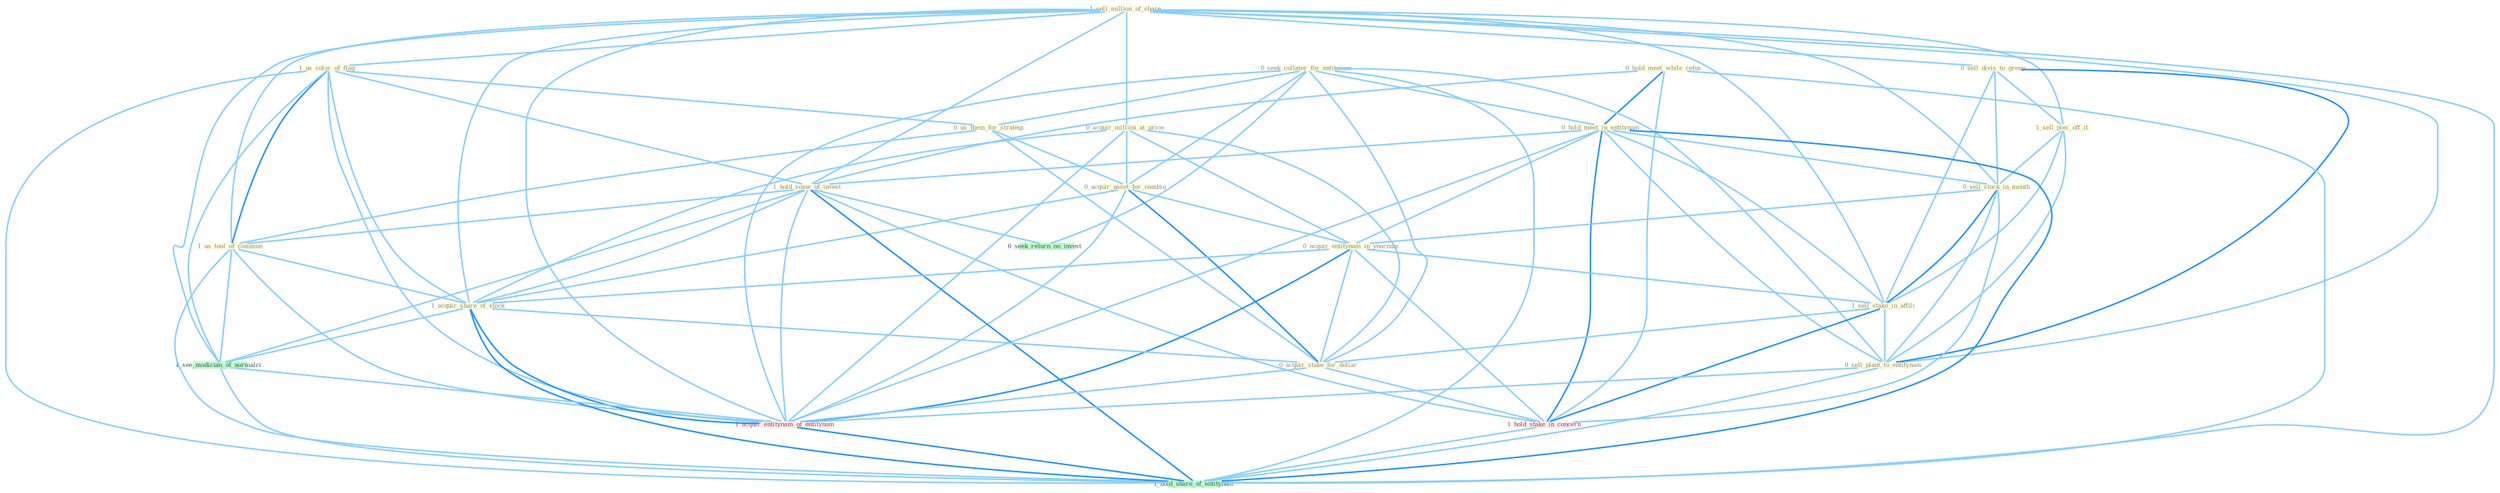 Graph G{ 
    node
    [shape=polygon,style=filled,width=.5,height=.06,color="#BDFCC9",fixedsize=true,fontsize=4,
    fontcolor="#2f4f4f"];
    {node
    [color="#ffffe0", fontcolor="#8b7d6b"] "1_sell_million_of_share " "0_acquir_million_at_price " "0_sell_divis_to_group " "1_sell_piec_off_it " "0_hold_meet_while_refus " "0_seek_collater_for_entitynam " "1_us_color_of_flag " "0_hold_meet_in_entitynam " "0_sell_stock_in_month " "0_us_them_for_strategi " "0_acquir_asset_for_combin " "1_hold_some_of_invest " "1_us_tool_of_commun " "0_acquir_entitynam_in_yearnum " "1_sell_stake_in_affili " "1_acquir_share_of_stock " "0_acquir_stake_for_dollar " "0_sell_plant_to_entitynam "}
{node [color="#fff0f5", fontcolor="#b22222"] "1_hold_stake_in_concern " "1_acquir_entitynam_of_entitynam "}
edge [color="#B0E2FF"];

	"1_sell_million_of_share " -- "0_acquir_million_at_price " [w="1", color="#87cefa" ];
	"1_sell_million_of_share " -- "0_sell_divis_to_group " [w="1", color="#87cefa" ];
	"1_sell_million_of_share " -- "1_sell_piec_off_it " [w="1", color="#87cefa" ];
	"1_sell_million_of_share " -- "1_us_color_of_flag " [w="1", color="#87cefa" ];
	"1_sell_million_of_share " -- "0_sell_stock_in_month " [w="1", color="#87cefa" ];
	"1_sell_million_of_share " -- "1_hold_some_of_invest " [w="1", color="#87cefa" ];
	"1_sell_million_of_share " -- "1_us_tool_of_commun " [w="1", color="#87cefa" ];
	"1_sell_million_of_share " -- "1_sell_stake_in_affili " [w="1", color="#87cefa" ];
	"1_sell_million_of_share " -- "1_acquir_share_of_stock " [w="1", color="#87cefa" ];
	"1_sell_million_of_share " -- "0_sell_plant_to_entitynam " [w="1", color="#87cefa" ];
	"1_sell_million_of_share " -- "1_see_modicum_of_normalci " [w="1", color="#87cefa" ];
	"1_sell_million_of_share " -- "1_acquir_entitynam_of_entitynam " [w="1", color="#87cefa" ];
	"1_sell_million_of_share " -- "1_hold_share_of_entitynam " [w="1", color="#87cefa" ];
	"0_acquir_million_at_price " -- "0_acquir_asset_for_combin " [w="1", color="#87cefa" ];
	"0_acquir_million_at_price " -- "0_acquir_entitynam_in_yearnum " [w="1", color="#87cefa" ];
	"0_acquir_million_at_price " -- "1_acquir_share_of_stock " [w="1", color="#87cefa" ];
	"0_acquir_million_at_price " -- "0_acquir_stake_for_dollar " [w="1", color="#87cefa" ];
	"0_acquir_million_at_price " -- "1_acquir_entitynam_of_entitynam " [w="1", color="#87cefa" ];
	"0_sell_divis_to_group " -- "1_sell_piec_off_it " [w="1", color="#87cefa" ];
	"0_sell_divis_to_group " -- "0_sell_stock_in_month " [w="1", color="#87cefa" ];
	"0_sell_divis_to_group " -- "1_sell_stake_in_affili " [w="1", color="#87cefa" ];
	"0_sell_divis_to_group " -- "0_sell_plant_to_entitynam " [w="2", color="#1e90ff" , len=0.8];
	"1_sell_piec_off_it " -- "0_sell_stock_in_month " [w="1", color="#87cefa" ];
	"1_sell_piec_off_it " -- "1_sell_stake_in_affili " [w="1", color="#87cefa" ];
	"1_sell_piec_off_it " -- "0_sell_plant_to_entitynam " [w="1", color="#87cefa" ];
	"0_hold_meet_while_refus " -- "0_hold_meet_in_entitynam " [w="2", color="#1e90ff" , len=0.8];
	"0_hold_meet_while_refus " -- "1_hold_some_of_invest " [w="1", color="#87cefa" ];
	"0_hold_meet_while_refus " -- "1_hold_stake_in_concern " [w="1", color="#87cefa" ];
	"0_hold_meet_while_refus " -- "1_hold_share_of_entitynam " [w="1", color="#87cefa" ];
	"0_seek_collater_for_entitynam " -- "0_hold_meet_in_entitynam " [w="1", color="#87cefa" ];
	"0_seek_collater_for_entitynam " -- "0_us_them_for_strategi " [w="1", color="#87cefa" ];
	"0_seek_collater_for_entitynam " -- "0_acquir_asset_for_combin " [w="1", color="#87cefa" ];
	"0_seek_collater_for_entitynam " -- "0_acquir_stake_for_dollar " [w="1", color="#87cefa" ];
	"0_seek_collater_for_entitynam " -- "0_sell_plant_to_entitynam " [w="1", color="#87cefa" ];
	"0_seek_collater_for_entitynam " -- "0_seek_return_on_invest " [w="1", color="#87cefa" ];
	"0_seek_collater_for_entitynam " -- "1_acquir_entitynam_of_entitynam " [w="1", color="#87cefa" ];
	"0_seek_collater_for_entitynam " -- "1_hold_share_of_entitynam " [w="1", color="#87cefa" ];
	"1_us_color_of_flag " -- "0_us_them_for_strategi " [w="1", color="#87cefa" ];
	"1_us_color_of_flag " -- "1_hold_some_of_invest " [w="1", color="#87cefa" ];
	"1_us_color_of_flag " -- "1_us_tool_of_commun " [w="2", color="#1e90ff" , len=0.8];
	"1_us_color_of_flag " -- "1_acquir_share_of_stock " [w="1", color="#87cefa" ];
	"1_us_color_of_flag " -- "1_see_modicum_of_normalci " [w="1", color="#87cefa" ];
	"1_us_color_of_flag " -- "1_acquir_entitynam_of_entitynam " [w="1", color="#87cefa" ];
	"1_us_color_of_flag " -- "1_hold_share_of_entitynam " [w="1", color="#87cefa" ];
	"0_hold_meet_in_entitynam " -- "0_sell_stock_in_month " [w="1", color="#87cefa" ];
	"0_hold_meet_in_entitynam " -- "1_hold_some_of_invest " [w="1", color="#87cefa" ];
	"0_hold_meet_in_entitynam " -- "0_acquir_entitynam_in_yearnum " [w="1", color="#87cefa" ];
	"0_hold_meet_in_entitynam " -- "1_sell_stake_in_affili " [w="1", color="#87cefa" ];
	"0_hold_meet_in_entitynam " -- "0_sell_plant_to_entitynam " [w="1", color="#87cefa" ];
	"0_hold_meet_in_entitynam " -- "1_hold_stake_in_concern " [w="2", color="#1e90ff" , len=0.8];
	"0_hold_meet_in_entitynam " -- "1_acquir_entitynam_of_entitynam " [w="1", color="#87cefa" ];
	"0_hold_meet_in_entitynam " -- "1_hold_share_of_entitynam " [w="2", color="#1e90ff" , len=0.8];
	"0_sell_stock_in_month " -- "0_acquir_entitynam_in_yearnum " [w="1", color="#87cefa" ];
	"0_sell_stock_in_month " -- "1_sell_stake_in_affili " [w="2", color="#1e90ff" , len=0.8];
	"0_sell_stock_in_month " -- "0_sell_plant_to_entitynam " [w="1", color="#87cefa" ];
	"0_sell_stock_in_month " -- "1_hold_stake_in_concern " [w="1", color="#87cefa" ];
	"0_us_them_for_strategi " -- "0_acquir_asset_for_combin " [w="1", color="#87cefa" ];
	"0_us_them_for_strategi " -- "1_us_tool_of_commun " [w="1", color="#87cefa" ];
	"0_us_them_for_strategi " -- "0_acquir_stake_for_dollar " [w="1", color="#87cefa" ];
	"0_acquir_asset_for_combin " -- "0_acquir_entitynam_in_yearnum " [w="1", color="#87cefa" ];
	"0_acquir_asset_for_combin " -- "1_acquir_share_of_stock " [w="1", color="#87cefa" ];
	"0_acquir_asset_for_combin " -- "0_acquir_stake_for_dollar " [w="2", color="#1e90ff" , len=0.8];
	"0_acquir_asset_for_combin " -- "1_acquir_entitynam_of_entitynam " [w="1", color="#87cefa" ];
	"1_hold_some_of_invest " -- "1_us_tool_of_commun " [w="1", color="#87cefa" ];
	"1_hold_some_of_invest " -- "1_acquir_share_of_stock " [w="1", color="#87cefa" ];
	"1_hold_some_of_invest " -- "1_hold_stake_in_concern " [w="1", color="#87cefa" ];
	"1_hold_some_of_invest " -- "0_seek_return_on_invest " [w="1", color="#87cefa" ];
	"1_hold_some_of_invest " -- "1_see_modicum_of_normalci " [w="1", color="#87cefa" ];
	"1_hold_some_of_invest " -- "1_acquir_entitynam_of_entitynam " [w="1", color="#87cefa" ];
	"1_hold_some_of_invest " -- "1_hold_share_of_entitynam " [w="2", color="#1e90ff" , len=0.8];
	"1_us_tool_of_commun " -- "1_acquir_share_of_stock " [w="1", color="#87cefa" ];
	"1_us_tool_of_commun " -- "1_see_modicum_of_normalci " [w="1", color="#87cefa" ];
	"1_us_tool_of_commun " -- "1_acquir_entitynam_of_entitynam " [w="1", color="#87cefa" ];
	"1_us_tool_of_commun " -- "1_hold_share_of_entitynam " [w="1", color="#87cefa" ];
	"0_acquir_entitynam_in_yearnum " -- "1_sell_stake_in_affili " [w="1", color="#87cefa" ];
	"0_acquir_entitynam_in_yearnum " -- "1_acquir_share_of_stock " [w="1", color="#87cefa" ];
	"0_acquir_entitynam_in_yearnum " -- "0_acquir_stake_for_dollar " [w="1", color="#87cefa" ];
	"0_acquir_entitynam_in_yearnum " -- "1_hold_stake_in_concern " [w="1", color="#87cefa" ];
	"0_acquir_entitynam_in_yearnum " -- "1_acquir_entitynam_of_entitynam " [w="2", color="#1e90ff" , len=0.8];
	"1_sell_stake_in_affili " -- "0_acquir_stake_for_dollar " [w="1", color="#87cefa" ];
	"1_sell_stake_in_affili " -- "0_sell_plant_to_entitynam " [w="1", color="#87cefa" ];
	"1_sell_stake_in_affili " -- "1_hold_stake_in_concern " [w="2", color="#1e90ff" , len=0.8];
	"1_acquir_share_of_stock " -- "0_acquir_stake_for_dollar " [w="1", color="#87cefa" ];
	"1_acquir_share_of_stock " -- "1_see_modicum_of_normalci " [w="1", color="#87cefa" ];
	"1_acquir_share_of_stock " -- "1_acquir_entitynam_of_entitynam " [w="2", color="#1e90ff" , len=0.8];
	"1_acquir_share_of_stock " -- "1_hold_share_of_entitynam " [w="2", color="#1e90ff" , len=0.8];
	"0_acquir_stake_for_dollar " -- "1_hold_stake_in_concern " [w="1", color="#87cefa" ];
	"0_acquir_stake_for_dollar " -- "1_acquir_entitynam_of_entitynam " [w="1", color="#87cefa" ];
	"0_sell_plant_to_entitynam " -- "1_acquir_entitynam_of_entitynam " [w="1", color="#87cefa" ];
	"0_sell_plant_to_entitynam " -- "1_hold_share_of_entitynam " [w="1", color="#87cefa" ];
	"1_hold_stake_in_concern " -- "1_hold_share_of_entitynam " [w="1", color="#87cefa" ];
	"1_see_modicum_of_normalci " -- "1_acquir_entitynam_of_entitynam " [w="1", color="#87cefa" ];
	"1_see_modicum_of_normalci " -- "1_hold_share_of_entitynam " [w="1", color="#87cefa" ];
	"1_acquir_entitynam_of_entitynam " -- "1_hold_share_of_entitynam " [w="2", color="#1e90ff" , len=0.8];
}